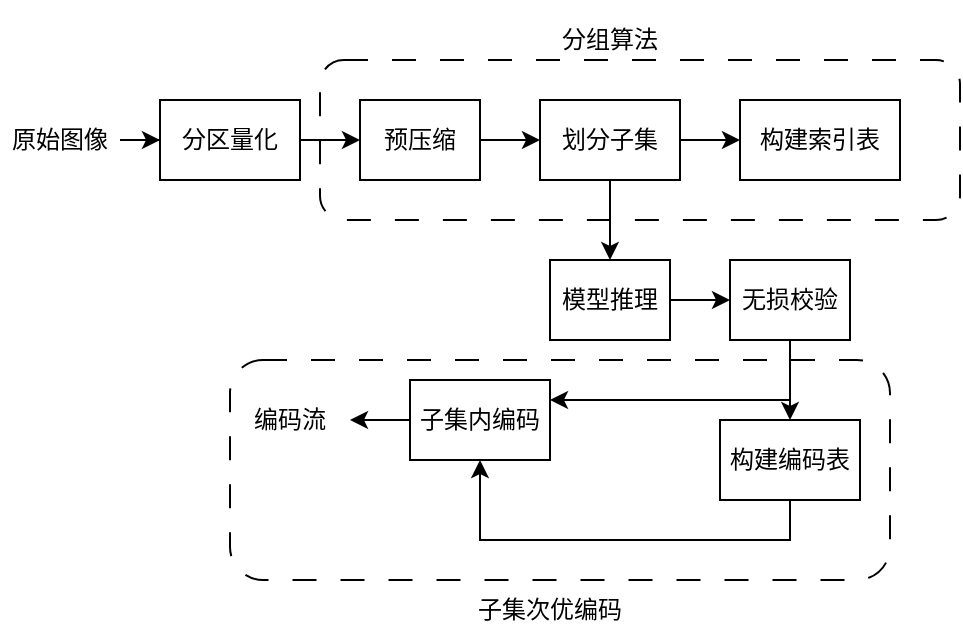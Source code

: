 <mxfile version="21.3.8" type="github">
  <diagram name="第 1 页" id="gIx5UFUmhoo6wP61woTE">
    <mxGraphModel dx="1050" dy="549" grid="1" gridSize="10" guides="1" tooltips="1" connect="1" arrows="1" fold="1" page="1" pageScale="1" pageWidth="827" pageHeight="1169" math="0" shadow="0">
      <root>
        <mxCell id="0" />
        <mxCell id="1" parent="0" />
        <mxCell id="DhHxbanbOYP3ZtykU47z-32" value="" style="rounded=1;whiteSpace=wrap;html=1;shadow=0;dashed=1;dashPattern=12 12;" vertex="1" parent="1">
          <mxGeometry x="135" y="300" width="330" height="110" as="geometry" />
        </mxCell>
        <mxCell id="DhHxbanbOYP3ZtykU47z-23" value="" style="rounded=1;whiteSpace=wrap;html=1;shadow=0;dashed=1;dashPattern=12 12;" vertex="1" parent="1">
          <mxGeometry x="180" y="150" width="320" height="80" as="geometry" />
        </mxCell>
        <mxCell id="DhHxbanbOYP3ZtykU47z-12" style="edgeStyle=orthogonalEdgeStyle;rounded=0;orthogonalLoop=1;jettySize=auto;html=1;exitX=1;exitY=0.5;exitDx=0;exitDy=0;entryX=0;entryY=0.5;entryDx=0;entryDy=0;" edge="1" parent="1" source="DhHxbanbOYP3ZtykU47z-8" target="DhHxbanbOYP3ZtykU47z-11">
          <mxGeometry relative="1" as="geometry" />
        </mxCell>
        <mxCell id="DhHxbanbOYP3ZtykU47z-8" value="预压缩" style="rounded=0;whiteSpace=wrap;html=1;" vertex="1" parent="1">
          <mxGeometry x="200" y="170" width="60" height="40" as="geometry" />
        </mxCell>
        <mxCell id="DhHxbanbOYP3ZtykU47z-9" value="构建索引表" style="rounded=0;whiteSpace=wrap;html=1;" vertex="1" parent="1">
          <mxGeometry x="390" y="170" width="80" height="40" as="geometry" />
        </mxCell>
        <mxCell id="DhHxbanbOYP3ZtykU47z-13" style="edgeStyle=orthogonalEdgeStyle;rounded=0;orthogonalLoop=1;jettySize=auto;html=1;exitX=1;exitY=0.5;exitDx=0;exitDy=0;entryX=0;entryY=0.5;entryDx=0;entryDy=0;" edge="1" parent="1" source="DhHxbanbOYP3ZtykU47z-11" target="DhHxbanbOYP3ZtykU47z-9">
          <mxGeometry relative="1" as="geometry" />
        </mxCell>
        <mxCell id="DhHxbanbOYP3ZtykU47z-15" style="edgeStyle=orthogonalEdgeStyle;rounded=0;orthogonalLoop=1;jettySize=auto;html=1;exitX=0.5;exitY=1;exitDx=0;exitDy=0;entryX=0.5;entryY=0;entryDx=0;entryDy=0;" edge="1" parent="1" source="DhHxbanbOYP3ZtykU47z-11" target="DhHxbanbOYP3ZtykU47z-14">
          <mxGeometry relative="1" as="geometry" />
        </mxCell>
        <mxCell id="DhHxbanbOYP3ZtykU47z-11" value="划分子集" style="rounded=0;whiteSpace=wrap;html=1;" vertex="1" parent="1">
          <mxGeometry x="290" y="170" width="70" height="40" as="geometry" />
        </mxCell>
        <mxCell id="DhHxbanbOYP3ZtykU47z-21" style="edgeStyle=orthogonalEdgeStyle;rounded=0;orthogonalLoop=1;jettySize=auto;html=1;exitX=1;exitY=0.5;exitDx=0;exitDy=0;entryX=0;entryY=0.5;entryDx=0;entryDy=0;" edge="1" parent="1" source="DhHxbanbOYP3ZtykU47z-14" target="DhHxbanbOYP3ZtykU47z-20">
          <mxGeometry relative="1" as="geometry" />
        </mxCell>
        <mxCell id="DhHxbanbOYP3ZtykU47z-14" value="模型推理" style="rounded=0;whiteSpace=wrap;html=1;" vertex="1" parent="1">
          <mxGeometry x="295" y="250" width="60" height="40" as="geometry" />
        </mxCell>
        <mxCell id="DhHxbanbOYP3ZtykU47z-17" style="edgeStyle=orthogonalEdgeStyle;rounded=0;orthogonalLoop=1;jettySize=auto;html=1;exitX=1;exitY=0.5;exitDx=0;exitDy=0;entryX=0;entryY=0.5;entryDx=0;entryDy=0;" edge="1" parent="1" source="DhHxbanbOYP3ZtykU47z-16" target="DhHxbanbOYP3ZtykU47z-8">
          <mxGeometry relative="1" as="geometry" />
        </mxCell>
        <mxCell id="DhHxbanbOYP3ZtykU47z-16" value="分区量化" style="rounded=0;whiteSpace=wrap;html=1;" vertex="1" parent="1">
          <mxGeometry x="100" y="170" width="70" height="40" as="geometry" />
        </mxCell>
        <mxCell id="DhHxbanbOYP3ZtykU47z-19" style="edgeStyle=orthogonalEdgeStyle;rounded=0;orthogonalLoop=1;jettySize=auto;html=1;exitX=1;exitY=0.5;exitDx=0;exitDy=0;" edge="1" parent="1" source="DhHxbanbOYP3ZtykU47z-18" target="DhHxbanbOYP3ZtykU47z-16">
          <mxGeometry relative="1" as="geometry" />
        </mxCell>
        <mxCell id="DhHxbanbOYP3ZtykU47z-18" value="原始图像" style="text;html=1;strokeColor=none;fillColor=none;align=center;verticalAlign=middle;whiteSpace=wrap;rounded=0;" vertex="1" parent="1">
          <mxGeometry x="20" y="175" width="60" height="30" as="geometry" />
        </mxCell>
        <mxCell id="DhHxbanbOYP3ZtykU47z-26" style="edgeStyle=orthogonalEdgeStyle;rounded=0;orthogonalLoop=1;jettySize=auto;html=1;exitX=0.5;exitY=1;exitDx=0;exitDy=0;" edge="1" parent="1" source="DhHxbanbOYP3ZtykU47z-20" target="DhHxbanbOYP3ZtykU47z-25">
          <mxGeometry relative="1" as="geometry" />
        </mxCell>
        <mxCell id="DhHxbanbOYP3ZtykU47z-29" style="edgeStyle=orthogonalEdgeStyle;rounded=0;orthogonalLoop=1;jettySize=auto;html=1;exitX=0.5;exitY=1;exitDx=0;exitDy=0;entryX=1;entryY=0.25;entryDx=0;entryDy=0;" edge="1" parent="1" source="DhHxbanbOYP3ZtykU47z-20" target="DhHxbanbOYP3ZtykU47z-27">
          <mxGeometry relative="1" as="geometry" />
        </mxCell>
        <mxCell id="DhHxbanbOYP3ZtykU47z-20" value="无损校验" style="rounded=0;whiteSpace=wrap;html=1;" vertex="1" parent="1">
          <mxGeometry x="385" y="250" width="60" height="40" as="geometry" />
        </mxCell>
        <mxCell id="DhHxbanbOYP3ZtykU47z-24" value="分组算法" style="text;html=1;strokeColor=none;fillColor=none;align=center;verticalAlign=middle;whiteSpace=wrap;rounded=0;" vertex="1" parent="1">
          <mxGeometry x="285" y="120" width="80" height="40" as="geometry" />
        </mxCell>
        <mxCell id="DhHxbanbOYP3ZtykU47z-28" style="edgeStyle=orthogonalEdgeStyle;rounded=0;orthogonalLoop=1;jettySize=auto;html=1;exitX=0.5;exitY=1;exitDx=0;exitDy=0;entryX=0.5;entryY=1;entryDx=0;entryDy=0;" edge="1" parent="1" source="DhHxbanbOYP3ZtykU47z-25" target="DhHxbanbOYP3ZtykU47z-27">
          <mxGeometry relative="1" as="geometry" />
        </mxCell>
        <mxCell id="DhHxbanbOYP3ZtykU47z-25" value="构建编码表" style="rounded=0;whiteSpace=wrap;html=1;" vertex="1" parent="1">
          <mxGeometry x="380" y="330" width="70" height="40" as="geometry" />
        </mxCell>
        <mxCell id="DhHxbanbOYP3ZtykU47z-31" style="edgeStyle=orthogonalEdgeStyle;rounded=0;orthogonalLoop=1;jettySize=auto;html=1;exitX=0;exitY=0.5;exitDx=0;exitDy=0;entryX=1;entryY=0.5;entryDx=0;entryDy=0;" edge="1" parent="1" source="DhHxbanbOYP3ZtykU47z-27" target="DhHxbanbOYP3ZtykU47z-30">
          <mxGeometry relative="1" as="geometry" />
        </mxCell>
        <mxCell id="DhHxbanbOYP3ZtykU47z-27" value="子集内编码" style="rounded=0;whiteSpace=wrap;html=1;" vertex="1" parent="1">
          <mxGeometry x="225" y="310" width="70" height="40" as="geometry" />
        </mxCell>
        <mxCell id="DhHxbanbOYP3ZtykU47z-30" value="编码流" style="text;html=1;strokeColor=none;fillColor=none;align=center;verticalAlign=middle;whiteSpace=wrap;rounded=0;" vertex="1" parent="1">
          <mxGeometry x="135" y="315" width="60" height="30" as="geometry" />
        </mxCell>
        <mxCell id="DhHxbanbOYP3ZtykU47z-33" value="子集次优编码" style="text;html=1;strokeColor=none;fillColor=none;align=center;verticalAlign=middle;whiteSpace=wrap;rounded=0;" vertex="1" parent="1">
          <mxGeometry x="245" y="410" width="100" height="30" as="geometry" />
        </mxCell>
      </root>
    </mxGraphModel>
  </diagram>
</mxfile>
